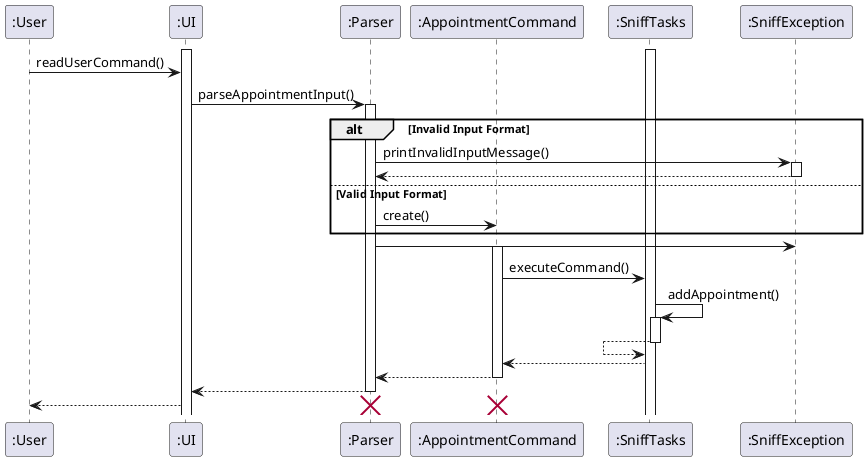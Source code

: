 @startuml
'https://plantuml.com/sequence-diagram

participant ":User" as User
participant ":UI" as UI
participant ":Parser" as Parser
participant ":AppointmentCommand" as AppointmentCommand
participant ":SniffTasks" as Snifftasks
participant ":SniffException" as SniffException
activate UI
activate Snifftasks
User -> UI: readUserCommand()
UI -> Parser: parseAppointmentInput()
activate Parser
alt Invalid Input Format
Parser -> SniffException: printInvalidInputMessage()
activate SniffException
Parser <-- SniffException
deactivate SniffException
else Valid Input Format
Parser -> AppointmentCommand: create()
end
Parser -> SniffException
activate AppointmentCommand
AppointmentCommand -> Snifftasks: executeCommand()
Snifftasks -> Snifftasks: addAppointment()
activate Snifftasks
Snifftasks <-- Snifftasks
deactivate Snifftasks
AppointmentCommand <-- Snifftasks
Parser <-- AppointmentCommand
deactivate AppointmentCommand
UI <-- Parser
deactivate Parser
User <-- UI
destroy AppointmentCommand
destroy Parser
@enduml